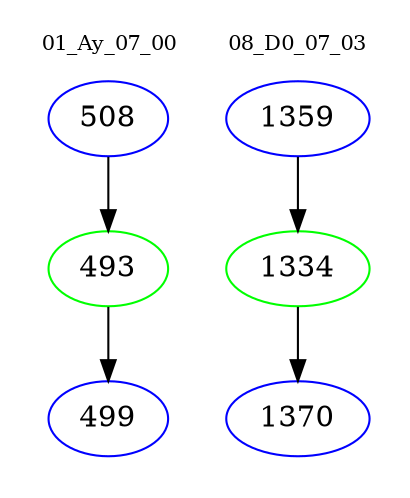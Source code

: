 digraph{
subgraph cluster_0 {
color = white
label = "01_Ay_07_00";
fontsize=10;
T0_508 [label="508", color="blue"]
T0_508 -> T0_493 [color="black"]
T0_493 [label="493", color="green"]
T0_493 -> T0_499 [color="black"]
T0_499 [label="499", color="blue"]
}
subgraph cluster_1 {
color = white
label = "08_D0_07_03";
fontsize=10;
T1_1359 [label="1359", color="blue"]
T1_1359 -> T1_1334 [color="black"]
T1_1334 [label="1334", color="green"]
T1_1334 -> T1_1370 [color="black"]
T1_1370 [label="1370", color="blue"]
}
}
